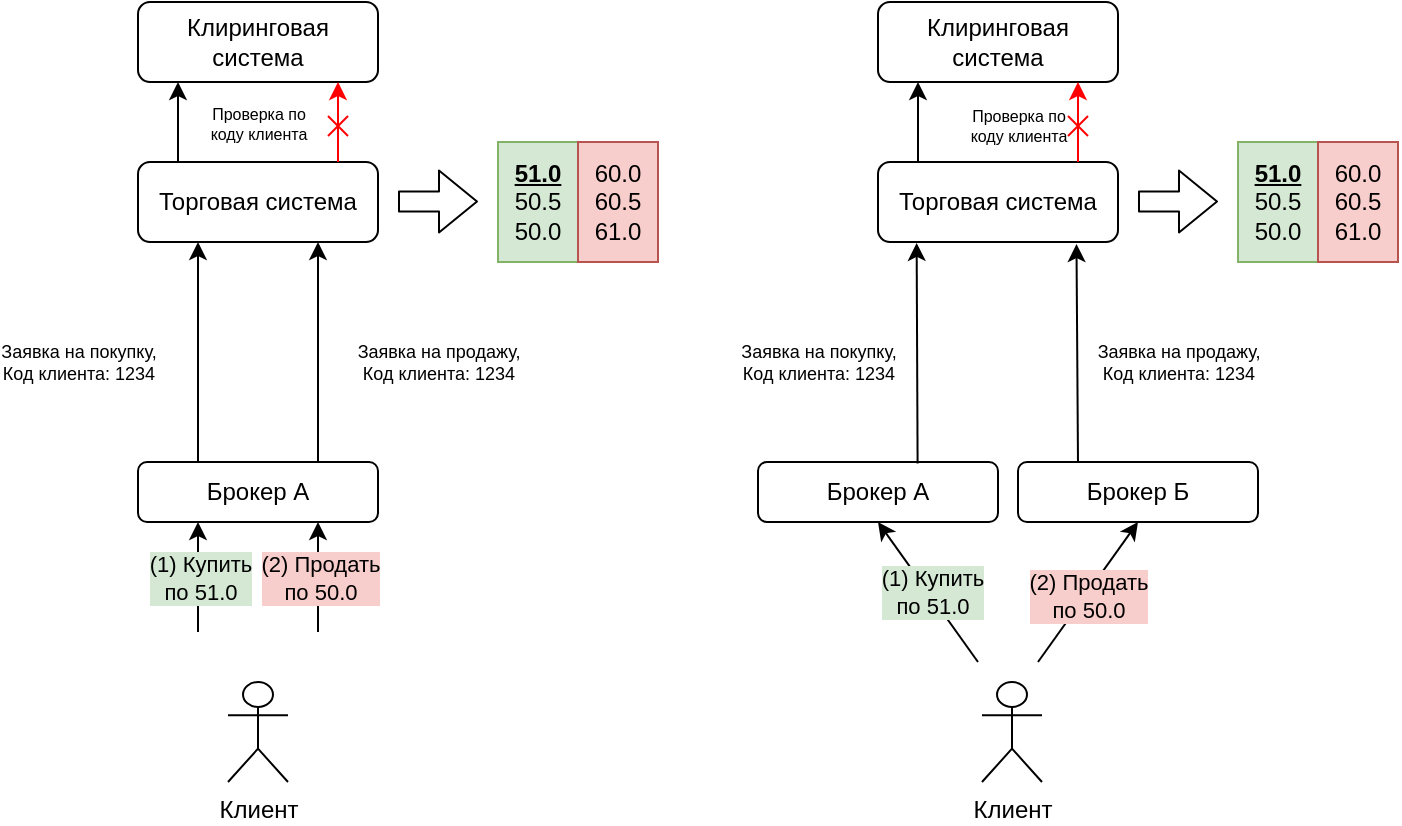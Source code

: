 <mxfile version="14.6.1" type="device"><diagram id="vRLyhP1ffXmy5-n1DM6x" name="Page-1"><mxGraphModel dx="1188" dy="693" grid="0" gridSize="10" guides="1" tooltips="1" connect="1" arrows="1" fold="1" page="1" pageScale="1" pageWidth="850" pageHeight="1100" math="0" shadow="0"><root><mxCell id="0"/><mxCell id="1" parent="0"/><mxCell id="7j525HdASeUgVvNLtjkL-1" value="Клиент" style="shape=umlActor;verticalLabelPosition=bottom;verticalAlign=top;html=1;outlineConnect=0;" vertex="1" parent="1"><mxGeometry x="175" y="460" width="30" height="50" as="geometry"/></mxCell><mxCell id="7j525HdASeUgVvNLtjkL-2" value="Брокер А" style="rounded=1;whiteSpace=wrap;html=1;" vertex="1" parent="1"><mxGeometry x="130" y="350" width="120" height="30" as="geometry"/></mxCell><mxCell id="7j525HdASeUgVvNLtjkL-3" value="Торговая система" style="rounded=1;whiteSpace=wrap;html=1;" vertex="1" parent="1"><mxGeometry x="130" y="200" width="120" height="40" as="geometry"/></mxCell><mxCell id="7j525HdASeUgVvNLtjkL-4" value="Клиринговая система" style="rounded=1;whiteSpace=wrap;html=1;" vertex="1" parent="1"><mxGeometry x="130" y="120" width="120" height="40" as="geometry"/></mxCell><mxCell id="7j525HdASeUgVvNLtjkL-6" value="&lt;div&gt;&lt;u&gt;&lt;b&gt;51.0&lt;/b&gt;&lt;/u&gt;&lt;/div&gt;&lt;div&gt;50.5&lt;/div&gt;&lt;div&gt;50.0&lt;br&gt;&lt;/div&gt;" style="rounded=0;whiteSpace=wrap;html=1;fillColor=#d5e8d4;strokeColor=#82b366;" vertex="1" parent="1"><mxGeometry x="310" y="190" width="40" height="60" as="geometry"/></mxCell><mxCell id="7j525HdASeUgVvNLtjkL-7" value="&lt;div&gt;60.0&lt;/div&gt;&lt;div&gt;60.5&lt;/div&gt;&lt;div&gt;61.0&lt;br&gt;&lt;/div&gt;" style="rounded=0;whiteSpace=wrap;html=1;fillColor=#f8cecc;strokeColor=#b85450;" vertex="1" parent="1"><mxGeometry x="350" y="190" width="40" height="60" as="geometry"/></mxCell><mxCell id="7j525HdASeUgVvNLtjkL-12" value="" style="endArrow=classic;html=1;entryX=0.25;entryY=1;entryDx=0;entryDy=0;" edge="1" parent="1" target="7j525HdASeUgVvNLtjkL-2"><mxGeometry width="50" height="50" relative="1" as="geometry"><mxPoint x="160" y="435" as="sourcePoint"/><mxPoint x="450" y="400" as="targetPoint"/></mxGeometry></mxCell><mxCell id="7j525HdASeUgVvNLtjkL-13" value="&lt;div&gt;(1) Купить &lt;br&gt;&lt;/div&gt;&lt;div&gt;по 51.0&lt;br&gt;&lt;/div&gt;" style="edgeLabel;html=1;align=center;verticalAlign=middle;resizable=0;points=[];labelBackgroundColor=#D5E8D4;" vertex="1" connectable="0" parent="7j525HdASeUgVvNLtjkL-12"><mxGeometry x="-0.025" y="-1" relative="1" as="geometry"><mxPoint as="offset"/></mxGeometry></mxCell><mxCell id="7j525HdASeUgVvNLtjkL-14" value="" style="endArrow=classic;html=1;entryX=0.25;entryY=1;entryDx=0;entryDy=0;exitX=0.25;exitY=0;exitDx=0;exitDy=0;" edge="1" parent="1" source="7j525HdASeUgVvNLtjkL-2" target="7j525HdASeUgVvNLtjkL-3"><mxGeometry width="50" height="50" relative="1" as="geometry"><mxPoint x="192.5" y="445" as="sourcePoint"/><mxPoint x="170" y="390" as="targetPoint"/><Array as="points"/></mxGeometry></mxCell><mxCell id="7j525HdASeUgVvNLtjkL-17" value="" style="endArrow=classic;html=1;entryX=0.25;entryY=1;entryDx=0;entryDy=0;" edge="1" parent="1"><mxGeometry width="50" height="50" relative="1" as="geometry"><mxPoint x="220" y="435" as="sourcePoint"/><mxPoint x="220" y="380" as="targetPoint"/></mxGeometry></mxCell><mxCell id="7j525HdASeUgVvNLtjkL-18" value="&lt;div&gt;(2) Продать&lt;/div&gt;&lt;div&gt;по 50.0&lt;br&gt;&lt;/div&gt;" style="edgeLabel;html=1;align=center;verticalAlign=middle;resizable=0;points=[];labelBackgroundColor=#F8CECC;" vertex="1" connectable="0" parent="7j525HdASeUgVvNLtjkL-17"><mxGeometry x="-0.025" y="-1" relative="1" as="geometry"><mxPoint as="offset"/></mxGeometry></mxCell><mxCell id="7j525HdASeUgVvNLtjkL-19" value="" style="endArrow=classic;html=1;entryX=0.75;entryY=1;entryDx=0;entryDy=0;exitX=0.75;exitY=0;exitDx=0;exitDy=0;" edge="1" parent="1" source="7j525HdASeUgVvNLtjkL-2" target="7j525HdASeUgVvNLtjkL-3"><mxGeometry width="50" height="50" relative="1" as="geometry"><mxPoint x="170" y="360" as="sourcePoint"/><mxPoint x="160" y="275" as="targetPoint"/><Array as="points"/></mxGeometry></mxCell><mxCell id="7j525HdASeUgVvNLtjkL-20" value="Проверка по &lt;br style=&quot;font-size: 8px;&quot;&gt;коду клиента" style="edgeLabel;html=1;align=center;verticalAlign=middle;resizable=0;points=[];fontSize=8;" vertex="1" connectable="0" parent="7j525HdASeUgVvNLtjkL-19"><mxGeometry x="0.679" relative="1" as="geometry"><mxPoint x="-30" y="-77" as="offset"/></mxGeometry></mxCell><mxCell id="7j525HdASeUgVvNLtjkL-21" value="Заявка на покупку,&lt;br&gt;Код клиента: 1234" style="edgeLabel;html=1;align=center;verticalAlign=middle;resizable=0;points=[];fontSize=9;" vertex="1" connectable="0" parent="1"><mxGeometry x="99.997" y="299.999" as="geometry"/></mxCell><mxCell id="7j525HdASeUgVvNLtjkL-28" value="" style="shape=flexArrow;endArrow=classic;html=1;fontSize=9;" edge="1" parent="1"><mxGeometry width="50" height="50" relative="1" as="geometry"><mxPoint x="260" y="219.71" as="sourcePoint"/><mxPoint x="300" y="219.71" as="targetPoint"/></mxGeometry></mxCell><mxCell id="7j525HdASeUgVvNLtjkL-29" value="Заявка на продажу,&lt;br&gt;Код клиента: 1234" style="edgeLabel;html=1;align=center;verticalAlign=middle;resizable=0;points=[];fontSize=9;" vertex="1" connectable="0" parent="1"><mxGeometry x="279.997" y="299.999" as="geometry"/></mxCell><mxCell id="7j525HdASeUgVvNLtjkL-30" value="" style="endArrow=classic;html=1;exitX=0.25;exitY=0;exitDx=0;exitDy=0;entryX=0.25;entryY=1;entryDx=0;entryDy=0;strokeColor=#FF0000;" edge="1" parent="1"><mxGeometry width="50" height="50" relative="1" as="geometry"><mxPoint x="230" y="200" as="sourcePoint"/><mxPoint x="230" y="160" as="targetPoint"/><Array as="points"/></mxGeometry></mxCell><mxCell id="7j525HdASeUgVvNLtjkL-31" value="" style="endArrow=classic;html=1;exitX=0.25;exitY=0;exitDx=0;exitDy=0;entryX=0.25;entryY=1;entryDx=0;entryDy=0;" edge="1" parent="1"><mxGeometry width="50" height="50" relative="1" as="geometry"><mxPoint x="150" y="200" as="sourcePoint"/><mxPoint x="150" y="160" as="targetPoint"/><Array as="points"/></mxGeometry></mxCell><mxCell id="7j525HdASeUgVvNLtjkL-34" value="" style="group" vertex="1" connectable="0" parent="1"><mxGeometry x="225" y="177" width="10" height="10" as="geometry"/></mxCell><mxCell id="7j525HdASeUgVvNLtjkL-32" value="" style="endArrow=none;html=1;fontSize=8;strokeColor=#FF0000;" edge="1" parent="7j525HdASeUgVvNLtjkL-34"><mxGeometry width="50" height="50" relative="1" as="geometry"><mxPoint y="10" as="sourcePoint"/><mxPoint x="10" as="targetPoint"/></mxGeometry></mxCell><mxCell id="7j525HdASeUgVvNLtjkL-33" value="" style="endArrow=none;html=1;fontSize=8;strokeColor=#FF0000;" edge="1" parent="7j525HdASeUgVvNLtjkL-34"><mxGeometry width="50" height="50" relative="1" as="geometry"><mxPoint as="sourcePoint"/><mxPoint x="10" y="10" as="targetPoint"/></mxGeometry></mxCell><mxCell id="7j525HdASeUgVvNLtjkL-35" value="Клиент" style="shape=umlActor;verticalLabelPosition=bottom;verticalAlign=top;html=1;outlineConnect=0;" vertex="1" parent="1"><mxGeometry x="552" y="460" width="30" height="50" as="geometry"/></mxCell><mxCell id="7j525HdASeUgVvNLtjkL-36" value="Брокер А" style="rounded=1;whiteSpace=wrap;html=1;" vertex="1" parent="1"><mxGeometry x="440" y="350" width="120" height="30" as="geometry"/></mxCell><mxCell id="7j525HdASeUgVvNLtjkL-37" value="Торговая система" style="rounded=1;whiteSpace=wrap;html=1;" vertex="1" parent="1"><mxGeometry x="500" y="200" width="120" height="40" as="geometry"/></mxCell><mxCell id="7j525HdASeUgVvNLtjkL-38" value="Клиринговая система" style="rounded=1;whiteSpace=wrap;html=1;" vertex="1" parent="1"><mxGeometry x="500" y="120" width="120" height="40" as="geometry"/></mxCell><mxCell id="7j525HdASeUgVvNLtjkL-39" value="&lt;div&gt;&lt;u&gt;&lt;b&gt;51.0&lt;/b&gt;&lt;/u&gt;&lt;/div&gt;&lt;div&gt;50.5&lt;/div&gt;&lt;div&gt;50.0&lt;br&gt;&lt;/div&gt;" style="rounded=0;whiteSpace=wrap;html=1;fillColor=#d5e8d4;strokeColor=#82b366;" vertex="1" parent="1"><mxGeometry x="680" y="190" width="40" height="60" as="geometry"/></mxCell><mxCell id="7j525HdASeUgVvNLtjkL-40" value="&lt;div&gt;60.0&lt;/div&gt;&lt;div&gt;60.5&lt;/div&gt;&lt;div&gt;61.0&lt;br&gt;&lt;/div&gt;" style="rounded=0;whiteSpace=wrap;html=1;fillColor=#f8cecc;strokeColor=#b85450;" vertex="1" parent="1"><mxGeometry x="720" y="190" width="40" height="60" as="geometry"/></mxCell><mxCell id="7j525HdASeUgVvNLtjkL-41" value="" style="endArrow=classic;html=1;entryX=0.5;entryY=1;entryDx=0;entryDy=0;" edge="1" parent="1" target="7j525HdASeUgVvNLtjkL-36"><mxGeometry width="50" height="50" relative="1" as="geometry"><mxPoint x="550" y="450" as="sourcePoint"/><mxPoint x="820" y="400" as="targetPoint"/></mxGeometry></mxCell><mxCell id="7j525HdASeUgVvNLtjkL-42" value="&lt;div&gt;(1) Купить &lt;br&gt;&lt;/div&gt;&lt;div&gt;по 51.0&lt;br&gt;&lt;/div&gt;" style="edgeLabel;html=1;align=center;verticalAlign=middle;resizable=0;points=[];labelBackgroundColor=#D5E8D4;" vertex="1" connectable="0" parent="7j525HdASeUgVvNLtjkL-41"><mxGeometry x="-0.025" y="-1" relative="1" as="geometry"><mxPoint as="offset"/></mxGeometry></mxCell><mxCell id="7j525HdASeUgVvNLtjkL-43" value="" style="endArrow=classic;html=1;entryX=0.161;entryY=1.011;entryDx=0;entryDy=0;exitX=0.665;exitY=0.024;exitDx=0;exitDy=0;entryPerimeter=0;exitPerimeter=0;" edge="1" parent="1" source="7j525HdASeUgVvNLtjkL-36" target="7j525HdASeUgVvNLtjkL-37"><mxGeometry width="50" height="50" relative="1" as="geometry"><mxPoint x="562.5" y="445" as="sourcePoint"/><mxPoint x="540" y="390" as="targetPoint"/><Array as="points"/></mxGeometry></mxCell><mxCell id="7j525HdASeUgVvNLtjkL-44" value="" style="endArrow=classic;html=1;entryX=0.5;entryY=1;entryDx=0;entryDy=0;" edge="1" parent="1" target="7j525HdASeUgVvNLtjkL-56"><mxGeometry width="50" height="50" relative="1" as="geometry"><mxPoint x="580" y="450" as="sourcePoint"/><mxPoint x="580" y="390" as="targetPoint"/></mxGeometry></mxCell><mxCell id="7j525HdASeUgVvNLtjkL-45" value="&lt;div&gt;(2) Продать&lt;/div&gt;&lt;div&gt;по 50.0&lt;br&gt;&lt;/div&gt;" style="edgeLabel;html=1;align=center;verticalAlign=middle;resizable=0;points=[];labelBackgroundColor=#F8CECC;" vertex="1" connectable="0" parent="7j525HdASeUgVvNLtjkL-44"><mxGeometry x="-0.025" y="-1" relative="1" as="geometry"><mxPoint as="offset"/></mxGeometry></mxCell><mxCell id="7j525HdASeUgVvNLtjkL-46" value="" style="endArrow=classic;html=1;entryX=0.827;entryY=1.025;entryDx=0;entryDy=0;exitX=0.25;exitY=0;exitDx=0;exitDy=0;entryPerimeter=0;" edge="1" parent="1" source="7j525HdASeUgVvNLtjkL-56" target="7j525HdASeUgVvNLtjkL-37"><mxGeometry width="50" height="50" relative="1" as="geometry"><mxPoint x="540" y="360" as="sourcePoint"/><mxPoint x="530" y="275" as="targetPoint"/><Array as="points"/></mxGeometry></mxCell><mxCell id="7j525HdASeUgVvNLtjkL-47" value="Проверка по &lt;br style=&quot;font-size: 8px;&quot;&gt;коду клиента" style="edgeLabel;html=1;align=center;verticalAlign=middle;resizable=0;points=[];fontSize=8;" vertex="1" connectable="0" parent="7j525HdASeUgVvNLtjkL-46"><mxGeometry x="0.679" relative="1" as="geometry"><mxPoint x="-30" y="-77" as="offset"/></mxGeometry></mxCell><mxCell id="7j525HdASeUgVvNLtjkL-48" value="Заявка на покупку,&lt;br&gt;Код клиента: 1234" style="edgeLabel;html=1;align=center;verticalAlign=middle;resizable=0;points=[];fontSize=9;" vertex="1" connectable="0" parent="1"><mxGeometry x="469.997" y="299.999" as="geometry"/></mxCell><mxCell id="7j525HdASeUgVvNLtjkL-49" value="" style="shape=flexArrow;endArrow=classic;html=1;fontSize=9;" edge="1" parent="1"><mxGeometry width="50" height="50" relative="1" as="geometry"><mxPoint x="630" y="219.71" as="sourcePoint"/><mxPoint x="670" y="219.71" as="targetPoint"/></mxGeometry></mxCell><mxCell id="7j525HdASeUgVvNLtjkL-50" value="Заявка на продажу,&lt;br&gt;Код клиента: 1234" style="edgeLabel;html=1;align=center;verticalAlign=middle;resizable=0;points=[];fontSize=9;" vertex="1" connectable="0" parent="1"><mxGeometry x="649.997" y="299.999" as="geometry"/></mxCell><mxCell id="7j525HdASeUgVvNLtjkL-51" value="" style="endArrow=classic;html=1;exitX=0.25;exitY=0;exitDx=0;exitDy=0;entryX=0.25;entryY=1;entryDx=0;entryDy=0;strokeColor=#FF0000;" edge="1" parent="1"><mxGeometry width="50" height="50" relative="1" as="geometry"><mxPoint x="600" y="200" as="sourcePoint"/><mxPoint x="600" y="160" as="targetPoint"/><Array as="points"/></mxGeometry></mxCell><mxCell id="7j525HdASeUgVvNLtjkL-52" value="" style="endArrow=classic;html=1;exitX=0.25;exitY=0;exitDx=0;exitDy=0;entryX=0.25;entryY=1;entryDx=0;entryDy=0;" edge="1" parent="1"><mxGeometry width="50" height="50" relative="1" as="geometry"><mxPoint x="520" y="200" as="sourcePoint"/><mxPoint x="520" y="160" as="targetPoint"/><Array as="points"/></mxGeometry></mxCell><mxCell id="7j525HdASeUgVvNLtjkL-53" value="" style="group" vertex="1" connectable="0" parent="1"><mxGeometry x="595" y="177" width="10" height="10" as="geometry"/></mxCell><mxCell id="7j525HdASeUgVvNLtjkL-54" value="" style="endArrow=none;html=1;fontSize=8;strokeColor=#FF0000;" edge="1" parent="7j525HdASeUgVvNLtjkL-53"><mxGeometry width="50" height="50" relative="1" as="geometry"><mxPoint y="10" as="sourcePoint"/><mxPoint x="10" as="targetPoint"/></mxGeometry></mxCell><mxCell id="7j525HdASeUgVvNLtjkL-55" value="" style="endArrow=none;html=1;fontSize=8;strokeColor=#FF0000;" edge="1" parent="7j525HdASeUgVvNLtjkL-53"><mxGeometry width="50" height="50" relative="1" as="geometry"><mxPoint as="sourcePoint"/><mxPoint x="10" y="10" as="targetPoint"/></mxGeometry></mxCell><mxCell id="7j525HdASeUgVvNLtjkL-56" value="Брокер Б" style="rounded=1;whiteSpace=wrap;html=1;" vertex="1" parent="1"><mxGeometry x="570" y="350" width="120" height="30" as="geometry"/></mxCell></root></mxGraphModel></diagram></mxfile>